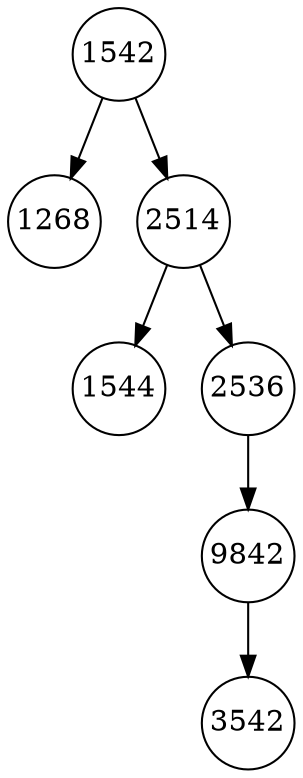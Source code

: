 digraph test_tree {
node [shape="circle", style="filled", fillcolor="white", fontcolor="black", margin="0.01"];
1542 -> 1268;
1542 -> 2514;
2514 -> 1544;
2514 -> 2536;
2536 -> 9842;
9842 -> 3542;
}
